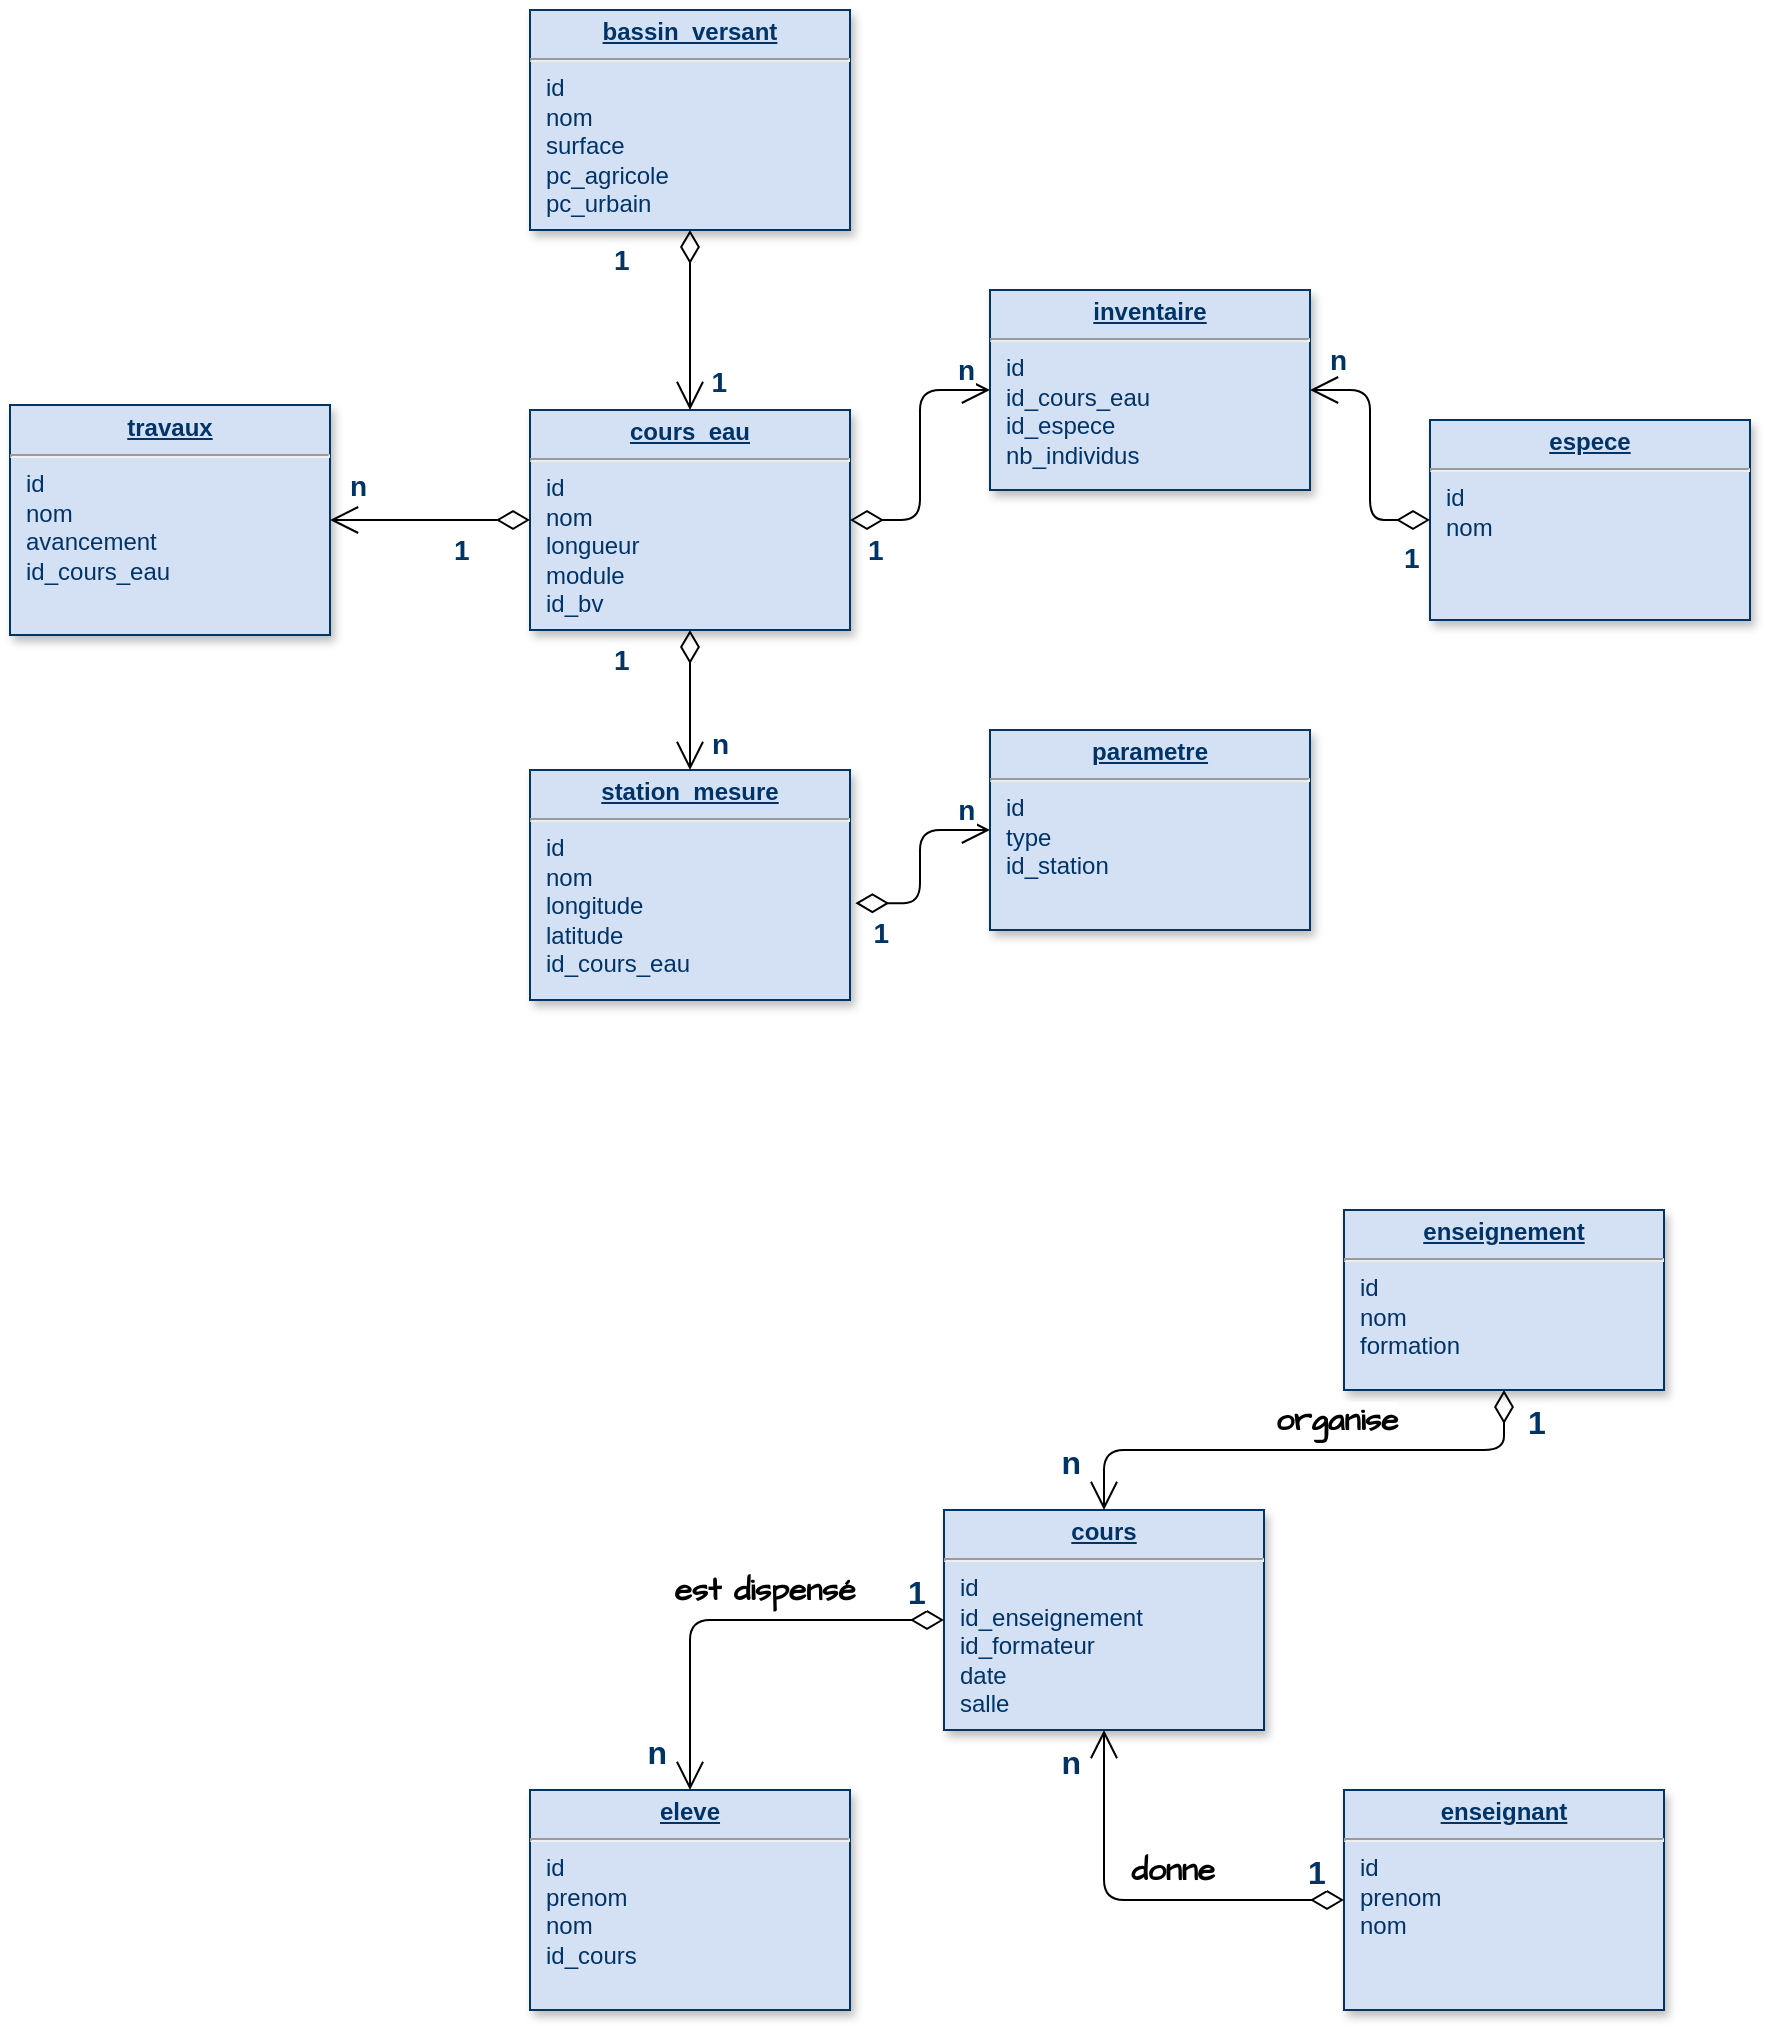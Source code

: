 <mxfile version="24.7.5">
  <diagram name="Page-1" id="efa7a0a1-bf9b-a30e-e6df-94a7791c09e9">
    <mxGraphModel dx="1000" dy="591" grid="1" gridSize="10" guides="1" tooltips="1" connect="1" arrows="1" fold="1" page="1" pageScale="1" pageWidth="826" pageHeight="1169" background="none" math="0" shadow="0">
      <root>
        <mxCell id="0" />
        <mxCell id="1" parent="0" />
        <mxCell id="tKkwvXCClRXzRp_Lyx-I-115" value="&lt;p style=&quot;margin: 0px; margin-top: 4px; text-align: center; text-decoration: underline;&quot;&gt;&lt;b&gt;cours_eau&lt;/b&gt;&lt;/p&gt;&lt;hr&gt;&lt;p style=&quot;margin: 0px 0px 0px 8px;&quot;&gt;id&lt;/p&gt;&lt;p style=&quot;margin: 0px 0px 0px 8px;&quot;&gt;nom&lt;/p&gt;&lt;p style=&quot;margin: 0px 0px 0px 8px;&quot;&gt;longueur&lt;/p&gt;&lt;p style=&quot;margin: 0px 0px 0px 8px;&quot;&gt;module&lt;/p&gt;&lt;p style=&quot;margin: 0px 0px 0px 8px;&quot;&gt;id_bv&lt;/p&gt;" style="verticalAlign=top;align=left;overflow=fill;fontSize=12;fontFamily=Helvetica;html=1;strokeColor=#003366;shadow=1;fillColor=#D4E1F5;fontColor=#003366" parent="1" vertex="1">
          <mxGeometry x="530" y="300" width="160" height="110" as="geometry" />
        </mxCell>
        <mxCell id="tKkwvXCClRXzRp_Lyx-I-116" value="&lt;p style=&quot;margin: 0px; margin-top: 4px; text-align: center; text-decoration: underline;&quot;&gt;&lt;b&gt;bassin_versant&lt;/b&gt;&lt;/p&gt;&lt;hr&gt;&lt;p style=&quot;margin: 0px; margin-left: 8px;&quot;&gt;id&lt;/p&gt;&lt;p style=&quot;margin: 0px; margin-left: 8px;&quot;&gt;nom&lt;/p&gt;&lt;p style=&quot;margin: 0px; margin-left: 8px;&quot;&gt;surface&lt;/p&gt;&lt;p style=&quot;margin: 0px; margin-left: 8px;&quot;&gt;pc_agricole&lt;/p&gt;&lt;p style=&quot;margin: 0px; margin-left: 8px;&quot;&gt;pc_urbain&lt;/p&gt;" style="verticalAlign=top;align=left;overflow=fill;fontSize=12;fontFamily=Helvetica;html=1;strokeColor=#003366;shadow=1;fillColor=#D4E1F5;fontColor=#003366" parent="1" vertex="1">
          <mxGeometry x="530" y="100" width="160" height="110" as="geometry" />
        </mxCell>
        <mxCell id="tKkwvXCClRXzRp_Lyx-I-118" value="&lt;p style=&quot;margin: 0px; margin-top: 4px; text-align: center; text-decoration: underline;&quot;&gt;&lt;b&gt;station_mesure&lt;/b&gt;&lt;/p&gt;&lt;hr&gt;&lt;p style=&quot;margin: 0px; margin-left: 8px;&quot;&gt;id&lt;/p&gt;&lt;p style=&quot;margin: 0px; margin-left: 8px;&quot;&gt;nom&lt;/p&gt;&lt;p style=&quot;margin: 0px; margin-left: 8px;&quot;&gt;longitude&lt;/p&gt;&lt;p style=&quot;margin: 0px; margin-left: 8px;&quot;&gt;latitude&lt;/p&gt;&lt;p style=&quot;margin: 0px; margin-left: 8px;&quot;&gt;id_cours_eau&lt;/p&gt;" style="verticalAlign=top;align=left;overflow=fill;fontSize=12;fontFamily=Helvetica;html=1;strokeColor=#003366;shadow=1;fillColor=#D4E1F5;fontColor=#003366" parent="1" vertex="1">
          <mxGeometry x="530" y="480" width="160" height="115" as="geometry" />
        </mxCell>
        <mxCell id="tKkwvXCClRXzRp_Lyx-I-119" value="&lt;p style=&quot;margin: 0px; margin-top: 4px; text-align: center; text-decoration: underline;&quot;&gt;&lt;b&gt;parametre&lt;/b&gt;&lt;/p&gt;&lt;hr&gt;&lt;p style=&quot;margin: 0px; margin-left: 8px;&quot;&gt;id&lt;/p&gt;&lt;p style=&quot;margin: 0px; margin-left: 8px;&quot;&gt;type&lt;/p&gt;&lt;p style=&quot;margin: 0px; margin-left: 8px;&quot;&gt;id_station&lt;/p&gt;" style="verticalAlign=top;align=left;overflow=fill;fontSize=12;fontFamily=Helvetica;html=1;strokeColor=#003366;shadow=1;fillColor=#D4E1F5;fontColor=#003366" parent="1" vertex="1">
          <mxGeometry x="760.0" y="460.0" width="160" height="100" as="geometry" />
        </mxCell>
        <mxCell id="tKkwvXCClRXzRp_Lyx-I-126" value="" style="endArrow=open;endSize=12;startArrow=diamondThin;startSize=14;startFill=0;edgeStyle=orthogonalEdgeStyle;exitX=0.5;exitY=1;exitDx=0;exitDy=0;entryX=0.5;entryY=0;entryDx=0;entryDy=0;" parent="1" source="tKkwvXCClRXzRp_Lyx-I-115" target="tKkwvXCClRXzRp_Lyx-I-118" edge="1">
          <mxGeometry x="519.36" y="200" as="geometry">
            <mxPoint x="625.08" y="345" as="sourcePoint" />
            <mxPoint x="591.08" y="170" as="targetPoint" />
          </mxGeometry>
        </mxCell>
        <mxCell id="tKkwvXCClRXzRp_Lyx-I-127" value="1" style="resizable=0;align=left;verticalAlign=top;labelBackgroundColor=#ffffff;fontSize=14;strokeColor=#003366;shadow=1;fillColor=#D4E1F5;fontColor=#003366;fontStyle=1" parent="tKkwvXCClRXzRp_Lyx-I-126" connectable="0" vertex="1">
          <mxGeometry x="-1" relative="1" as="geometry">
            <mxPoint x="-40" as="offset" />
          </mxGeometry>
        </mxCell>
        <mxCell id="tKkwvXCClRXzRp_Lyx-I-128" value="n" style="resizable=0;align=right;verticalAlign=top;labelBackgroundColor=#ffffff;fontSize=14;strokeColor=#003366;shadow=1;fillColor=#D4E1F5;fontColor=#003366;fontStyle=1" parent="tKkwvXCClRXzRp_Lyx-I-126" connectable="0" vertex="1">
          <mxGeometry x="1" relative="1" as="geometry">
            <mxPoint x="21" y="-28" as="offset" />
          </mxGeometry>
        </mxCell>
        <mxCell id="tKkwvXCClRXzRp_Lyx-I-132" value="" style="endArrow=open;endSize=12;startArrow=diamondThin;startSize=14;startFill=0;edgeStyle=orthogonalEdgeStyle;exitX=1.017;exitY=0.579;exitDx=0;exitDy=0;exitPerimeter=0;" parent="1" source="tKkwvXCClRXzRp_Lyx-I-118" target="tKkwvXCClRXzRp_Lyx-I-119" edge="1">
          <mxGeometry x="519.36" y="200" as="geometry">
            <mxPoint x="750" y="130" as="sourcePoint" />
            <mxPoint x="810" y="305" as="targetPoint" />
          </mxGeometry>
        </mxCell>
        <mxCell id="tKkwvXCClRXzRp_Lyx-I-133" value="1" style="resizable=0;align=left;verticalAlign=top;labelBackgroundColor=#ffffff;fontSize=14;strokeColor=#003366;shadow=1;fillColor=#D4E1F5;fontColor=#003366;fontStyle=1" parent="tKkwvXCClRXzRp_Lyx-I-132" connectable="0" vertex="1">
          <mxGeometry x="-1" relative="1" as="geometry">
            <mxPoint x="7" as="offset" />
          </mxGeometry>
        </mxCell>
        <mxCell id="tKkwvXCClRXzRp_Lyx-I-134" value="n" style="resizable=0;align=right;verticalAlign=top;labelBackgroundColor=#ffffff;fontSize=14;strokeColor=#003366;shadow=1;fillColor=#D4E1F5;fontColor=#003366;fontStyle=1" parent="tKkwvXCClRXzRp_Lyx-I-132" connectable="0" vertex="1">
          <mxGeometry x="1" relative="1" as="geometry">
            <mxPoint x="-6" y="-25" as="offset" />
          </mxGeometry>
        </mxCell>
        <mxCell id="tKkwvXCClRXzRp_Lyx-I-136" value="&lt;p style=&quot;margin: 0px; margin-top: 4px; text-align: center; text-decoration: underline;&quot;&gt;&lt;b&gt;travaux&lt;/b&gt;&lt;/p&gt;&lt;hr&gt;&lt;p style=&quot;margin: 0px; margin-left: 8px;&quot;&gt;id&lt;/p&gt;&lt;p style=&quot;margin: 0px; margin-left: 8px;&quot;&gt;nom&lt;/p&gt;&lt;p style=&quot;margin: 0px; margin-left: 8px;&quot;&gt;avancement&lt;/p&gt;&lt;p style=&quot;margin: 0px; margin-left: 8px;&quot;&gt;id_cours_eau&lt;/p&gt;" style="verticalAlign=top;align=left;overflow=fill;fontSize=12;fontFamily=Helvetica;html=1;strokeColor=#003366;shadow=1;fillColor=#D4E1F5;fontColor=#003366" parent="1" vertex="1">
          <mxGeometry x="270" y="297.5" width="160" height="115" as="geometry" />
        </mxCell>
        <mxCell id="tKkwvXCClRXzRp_Lyx-I-140" value="" style="endArrow=open;endSize=12;startArrow=diamondThin;startSize=14;startFill=0;edgeStyle=orthogonalEdgeStyle;exitX=0.5;exitY=1;exitDx=0;exitDy=0;" parent="1" source="tKkwvXCClRXzRp_Lyx-I-116" target="tKkwvXCClRXzRp_Lyx-I-115" edge="1">
          <mxGeometry x="519.36" y="200" as="geometry">
            <mxPoint x="610" y="260" as="sourcePoint" />
            <mxPoint x="1130" y="190" as="targetPoint" />
          </mxGeometry>
        </mxCell>
        <mxCell id="tKkwvXCClRXzRp_Lyx-I-141" value="1" style="resizable=0;align=left;verticalAlign=top;labelBackgroundColor=#ffffff;fontSize=14;strokeColor=#003366;shadow=1;fillColor=#D4E1F5;fontColor=#003366;fontStyle=1" parent="tKkwvXCClRXzRp_Lyx-I-140" connectable="0" vertex="1">
          <mxGeometry x="-1" relative="1" as="geometry">
            <mxPoint x="-40" as="offset" />
          </mxGeometry>
        </mxCell>
        <mxCell id="tKkwvXCClRXzRp_Lyx-I-142" value="1" style="resizable=0;align=right;verticalAlign=top;labelBackgroundColor=#ffffff;fontSize=14;strokeColor=#003366;shadow=1;fillColor=#D4E1F5;fontColor=#003366;fontStyle=1" parent="tKkwvXCClRXzRp_Lyx-I-140" connectable="0" vertex="1">
          <mxGeometry x="1" relative="1" as="geometry">
            <mxPoint x="20" y="-29" as="offset" />
          </mxGeometry>
        </mxCell>
        <mxCell id="eCi55i-JprrUn6fVuedk-28" style="edgeStyle=orthogonalEdgeStyle;rounded=0;sketch=1;hachureGap=4;jiggle=2;curveFitting=1;orthogonalLoop=1;jettySize=auto;html=1;exitX=0;exitY=0.75;exitDx=0;exitDy=0;fontFamily=Architects Daughter;fontSource=https%3A%2F%2Ffonts.googleapis.com%2Fcss%3Ffamily%3DArchitects%2BDaughter;" edge="1" parent="1" source="tKkwvXCClRXzRp_Lyx-I-143">
          <mxGeometry relative="1" as="geometry">
            <mxPoint x="980" y="380.429" as="targetPoint" />
          </mxGeometry>
        </mxCell>
        <mxCell id="tKkwvXCClRXzRp_Lyx-I-143" value="&lt;p style=&quot;margin: 0px; margin-top: 4px; text-align: center; text-decoration: underline;&quot;&gt;&lt;b&gt;espece&lt;/b&gt;&lt;/p&gt;&lt;hr&gt;&lt;p style=&quot;margin: 0px; margin-left: 8px;&quot;&gt;id&lt;/p&gt;&lt;p style=&quot;margin: 0px; margin-left: 8px;&quot;&gt;nom&lt;/p&gt;" style="verticalAlign=top;align=left;overflow=fill;fontSize=12;fontFamily=Helvetica;html=1;strokeColor=#003366;shadow=1;fillColor=#D4E1F5;fontColor=#003366" parent="1" vertex="1">
          <mxGeometry x="980.0" y="305.0" width="160" height="100" as="geometry" />
        </mxCell>
        <mxCell id="tKkwvXCClRXzRp_Lyx-I-144" value="" style="endArrow=open;endSize=12;startArrow=diamondThin;startSize=14;startFill=0;edgeStyle=orthogonalEdgeStyle;exitX=0;exitY=0.5;exitDx=0;exitDy=0;entryX=1;entryY=0.5;entryDx=0;entryDy=0;" parent="1" source="tKkwvXCClRXzRp_Lyx-I-115" target="tKkwvXCClRXzRp_Lyx-I-136" edge="1">
          <mxGeometry x="519.36" y="200" as="geometry">
            <mxPoint x="563" y="150" as="sourcePoint" />
            <mxPoint x="413" y="240" as="targetPoint" />
          </mxGeometry>
        </mxCell>
        <mxCell id="tKkwvXCClRXzRp_Lyx-I-145" value="1" style="resizable=0;align=left;verticalAlign=top;labelBackgroundColor=#ffffff;fontSize=14;strokeColor=#003366;shadow=1;fillColor=#D4E1F5;fontColor=#003366;fontStyle=1" parent="tKkwvXCClRXzRp_Lyx-I-144" connectable="0" vertex="1">
          <mxGeometry x="-1" relative="1" as="geometry">
            <mxPoint x="-40" as="offset" />
          </mxGeometry>
        </mxCell>
        <mxCell id="tKkwvXCClRXzRp_Lyx-I-146" value="n" style="resizable=0;align=right;verticalAlign=top;labelBackgroundColor=#ffffff;fontSize=14;strokeColor=#003366;shadow=1;fillColor=#D4E1F5;fontColor=#003366;fontStyle=1" parent="tKkwvXCClRXzRp_Lyx-I-144" connectable="0" vertex="1">
          <mxGeometry x="1" relative="1" as="geometry">
            <mxPoint x="20" y="-32" as="offset" />
          </mxGeometry>
        </mxCell>
        <mxCell id="tKkwvXCClRXzRp_Lyx-I-147" value="&lt;p style=&quot;margin: 0px; margin-top: 4px; text-align: center; text-decoration: underline;&quot;&gt;&lt;b&gt;inventaire&lt;/b&gt;&lt;/p&gt;&lt;hr&gt;&lt;p style=&quot;margin: 0px; margin-left: 8px;&quot;&gt;&lt;span style=&quot;background-color: initial;&quot;&gt;id&lt;/span&gt;&lt;/p&gt;&lt;p style=&quot;margin: 0px; margin-left: 8px;&quot;&gt;id_cours_eau&lt;/p&gt;&lt;p style=&quot;margin: 0px; margin-left: 8px;&quot;&gt;id_espece&lt;/p&gt;&lt;p style=&quot;margin: 0px; margin-left: 8px;&quot;&gt;nb_individus&lt;/p&gt;" style="verticalAlign=top;align=left;overflow=fill;fontSize=12;fontFamily=Helvetica;html=1;strokeColor=#003366;shadow=1;fillColor=#D4E1F5;fontColor=#003366" parent="1" vertex="1">
          <mxGeometry x="760.0" y="240.0" width="160" height="100" as="geometry" />
        </mxCell>
        <mxCell id="tKkwvXCClRXzRp_Lyx-I-148" value="" style="endArrow=open;endSize=12;startArrow=diamondThin;startSize=14;startFill=0;edgeStyle=orthogonalEdgeStyle;exitX=0;exitY=0.5;exitDx=0;exitDy=0;entryX=1;entryY=0.5;entryDx=0;entryDy=0;fontSize=14;fontStyle=1" parent="1" source="tKkwvXCClRXzRp_Lyx-I-143" target="tKkwvXCClRXzRp_Lyx-I-147" edge="1">
          <mxGeometry x="519.36" y="200" as="geometry">
            <mxPoint x="860" y="452" as="sourcePoint" />
            <mxPoint x="1003" y="450" as="targetPoint" />
          </mxGeometry>
        </mxCell>
        <mxCell id="tKkwvXCClRXzRp_Lyx-I-149" value="1" style="resizable=0;align=left;verticalAlign=top;labelBackgroundColor=#ffffff;fontSize=14;strokeColor=#003366;shadow=1;fillColor=#D4E1F5;fontColor=#003366;fontStyle=1" parent="tKkwvXCClRXzRp_Lyx-I-148" connectable="0" vertex="1">
          <mxGeometry x="-1" relative="1" as="geometry">
            <mxPoint x="-15" y="4" as="offset" />
          </mxGeometry>
        </mxCell>
        <mxCell id="tKkwvXCClRXzRp_Lyx-I-150" value="n" style="resizable=0;align=right;verticalAlign=top;labelBackgroundColor=#ffffff;fontSize=14;strokeColor=#003366;shadow=1;fillColor=#D4E1F5;fontColor=#003366;fontStyle=1" parent="tKkwvXCClRXzRp_Lyx-I-148" connectable="0" vertex="1">
          <mxGeometry x="1" relative="1" as="geometry">
            <mxPoint x="20" y="-30" as="offset" />
          </mxGeometry>
        </mxCell>
        <mxCell id="tKkwvXCClRXzRp_Lyx-I-151" value="" style="endArrow=open;endSize=12;startArrow=diamondThin;startSize=14;startFill=0;edgeStyle=orthogonalEdgeStyle;exitX=1;exitY=0.5;exitDx=0;exitDy=0;entryX=0;entryY=0.5;entryDx=0;entryDy=0;" parent="1" source="tKkwvXCClRXzRp_Lyx-I-115" target="tKkwvXCClRXzRp_Lyx-I-147" edge="1">
          <mxGeometry x="519.36" y="200" as="geometry">
            <mxPoint x="696.53" y="462" as="sourcePoint" />
            <mxPoint x="839.53" y="460" as="targetPoint" />
          </mxGeometry>
        </mxCell>
        <mxCell id="tKkwvXCClRXzRp_Lyx-I-152" value="1" style="resizable=0;align=left;verticalAlign=top;labelBackgroundColor=#ffffff;fontSize=14;strokeColor=#003366;shadow=1;fillColor=#D4E1F5;fontColor=#003366;fontStyle=1" parent="tKkwvXCClRXzRp_Lyx-I-151" connectable="0" vertex="1">
          <mxGeometry x="-1" relative="1" as="geometry">
            <mxPoint x="7" as="offset" />
          </mxGeometry>
        </mxCell>
        <mxCell id="tKkwvXCClRXzRp_Lyx-I-153" value="n" style="resizable=0;align=right;verticalAlign=top;labelBackgroundColor=#ffffff;fontSize=14;strokeColor=#003366;shadow=1;fillColor=#D4E1F5;fontColor=#003366;fontStyle=1" parent="tKkwvXCClRXzRp_Lyx-I-151" connectable="0" vertex="1">
          <mxGeometry x="1" relative="1" as="geometry">
            <mxPoint x="-6" y="-25" as="offset" />
          </mxGeometry>
        </mxCell>
        <mxCell id="eCi55i-JprrUn6fVuedk-1" value="&lt;p style=&quot;margin: 0px; margin-top: 4px; text-align: center; text-decoration: underline;&quot;&gt;&lt;b&gt;eleve&lt;/b&gt;&lt;/p&gt;&lt;hr&gt;&lt;p style=&quot;margin: 0px 0px 0px 8px;&quot;&gt;id&lt;/p&gt;&lt;p style=&quot;margin: 0px 0px 0px 8px;&quot;&gt;prenom&lt;/p&gt;&lt;p style=&quot;margin: 0px 0px 0px 8px;&quot;&gt;nom&lt;/p&gt;&lt;p style=&quot;margin: 0px 0px 0px 8px;&quot;&gt;id_cours&lt;/p&gt;" style="verticalAlign=top;align=left;overflow=fill;fontSize=12;fontFamily=Helvetica;html=1;strokeColor=#003366;shadow=1;fillColor=#D4E1F5;fontColor=#003366" vertex="1" parent="1">
          <mxGeometry x="530" y="990" width="160" height="110" as="geometry" />
        </mxCell>
        <mxCell id="eCi55i-JprrUn6fVuedk-2" value="&lt;p style=&quot;margin: 0px; margin-top: 4px; text-align: center; text-decoration: underline;&quot;&gt;&lt;b&gt;enseignant&lt;/b&gt;&lt;/p&gt;&lt;hr&gt;&lt;p style=&quot;margin: 0px 0px 0px 8px;&quot;&gt;id&lt;/p&gt;&lt;p style=&quot;margin: 0px 0px 0px 8px;&quot;&gt;prenom&lt;/p&gt;&lt;p style=&quot;margin: 0px 0px 0px 8px;&quot;&gt;nom&lt;/p&gt;" style="verticalAlign=top;align=left;overflow=fill;fontSize=12;fontFamily=Helvetica;html=1;strokeColor=#003366;shadow=1;fillColor=#D4E1F5;fontColor=#003366" vertex="1" parent="1">
          <mxGeometry x="937" y="990" width="160" height="110" as="geometry" />
        </mxCell>
        <mxCell id="eCi55i-JprrUn6fVuedk-3" value="&lt;p style=&quot;margin: 0px; margin-top: 4px; text-align: center; text-decoration: underline;&quot;&gt;&lt;b&gt;cours&lt;/b&gt;&lt;/p&gt;&lt;hr&gt;&lt;p style=&quot;margin: 0px 0px 0px 8px;&quot;&gt;id&lt;/p&gt;&lt;p style=&quot;margin: 0px 0px 0px 8px;&quot;&gt;id_enseignement&lt;/p&gt;&lt;p style=&quot;margin: 0px 0px 0px 8px;&quot;&gt;id_formateur&lt;/p&gt;&lt;p style=&quot;margin: 0px 0px 0px 8px;&quot;&gt;date&lt;/p&gt;&lt;p style=&quot;margin: 0px 0px 0px 8px;&quot;&gt;salle&lt;/p&gt;" style="verticalAlign=top;align=left;overflow=fill;fontSize=12;fontFamily=Helvetica;html=1;strokeColor=#003366;shadow=1;fillColor=#D4E1F5;fontColor=#003366" vertex="1" parent="1">
          <mxGeometry x="737" y="850" width="160" height="110" as="geometry" />
        </mxCell>
        <mxCell id="eCi55i-JprrUn6fVuedk-12" value="&lt;p style=&quot;margin: 0px; margin-top: 4px; text-align: center; text-decoration: underline;&quot;&gt;&lt;b&gt;enseignement&lt;/b&gt;&lt;/p&gt;&lt;hr&gt;&lt;p style=&quot;margin: 0px 0px 0px 8px;&quot;&gt;id&lt;/p&gt;&lt;p style=&quot;margin: 0px 0px 0px 8px;&quot;&gt;nom&lt;/p&gt;&lt;p style=&quot;margin: 0px 0px 0px 8px;&quot;&gt;formation&lt;/p&gt;" style="verticalAlign=top;align=left;overflow=fill;fontSize=12;fontFamily=Helvetica;html=1;strokeColor=#003366;shadow=1;fillColor=#D4E1F5;fontColor=#003366" vertex="1" parent="1">
          <mxGeometry x="937" y="700" width="160" height="90" as="geometry" />
        </mxCell>
        <mxCell id="eCi55i-JprrUn6fVuedk-16" value="" style="endArrow=open;endSize=12;startArrow=diamondThin;startSize=14;startFill=0;edgeStyle=orthogonalEdgeStyle;exitX=0;exitY=0.5;exitDx=0;exitDy=0;entryX=0.5;entryY=1;entryDx=0;entryDy=0;" edge="1" parent="1" source="eCi55i-JprrUn6fVuedk-2" target="eCi55i-JprrUn6fVuedk-3">
          <mxGeometry x="519.36" y="200" as="geometry">
            <mxPoint x="667" y="1099.48" as="sourcePoint" />
            <mxPoint x="874" y="1014.48" as="targetPoint" />
          </mxGeometry>
        </mxCell>
        <mxCell id="eCi55i-JprrUn6fVuedk-17" value="1" style="resizable=0;align=left;verticalAlign=top;labelBackgroundColor=#ffffff;fontSize=16;strokeColor=#003366;shadow=1;fillColor=#D4E1F5;fontColor=#003366;fontStyle=1" connectable="0" vertex="1" parent="eCi55i-JprrUn6fVuedk-16">
          <mxGeometry x="-1" relative="1" as="geometry">
            <mxPoint x="-20" y="-30" as="offset" />
          </mxGeometry>
        </mxCell>
        <mxCell id="eCi55i-JprrUn6fVuedk-18" value="n" style="resizable=0;align=right;verticalAlign=top;labelBackgroundColor=#ffffff;fontSize=16;strokeColor=#003366;shadow=1;fillColor=#D4E1F5;fontColor=#003366;fontStyle=1" connectable="0" vertex="1" parent="eCi55i-JprrUn6fVuedk-16">
          <mxGeometry x="1" relative="1" as="geometry">
            <mxPoint x="-10" as="offset" />
          </mxGeometry>
        </mxCell>
        <mxCell id="eCi55i-JprrUn6fVuedk-19" value="donne" style="edgeLabel;html=1;align=center;verticalAlign=middle;resizable=0;points=[];sketch=1;hachureGap=4;jiggle=2;curveFitting=1;fontFamily=Architects Daughter;fontSource=https%3A%2F%2Ffonts.googleapis.com%2Fcss%3Ffamily%3DArchitects%2BDaughter;fontStyle=1;fontSize=16;" vertex="1" connectable="0" parent="eCi55i-JprrUn6fVuedk-16">
          <mxGeometry relative="1" as="geometry">
            <mxPoint x="16" y="-15" as="offset" />
          </mxGeometry>
        </mxCell>
        <mxCell id="eCi55i-JprrUn6fVuedk-20" value="" style="endArrow=open;endSize=12;startArrow=diamondThin;startSize=14;startFill=0;edgeStyle=orthogonalEdgeStyle;exitX=0.5;exitY=1;exitDx=0;exitDy=0;entryX=0.5;entryY=0;entryDx=0;entryDy=0;" edge="1" parent="1" source="eCi55i-JprrUn6fVuedk-12" target="eCi55i-JprrUn6fVuedk-3">
          <mxGeometry x="519.36" y="200" as="geometry">
            <mxPoint x="1147" y="905" as="sourcePoint" />
            <mxPoint x="967" y="810" as="targetPoint" />
          </mxGeometry>
        </mxCell>
        <mxCell id="eCi55i-JprrUn6fVuedk-21" value="1" style="resizable=0;align=left;verticalAlign=top;labelBackgroundColor=#ffffff;fontSize=16;strokeColor=#003366;shadow=1;fillColor=#D4E1F5;fontColor=#003366;fontStyle=1" connectable="0" vertex="1" parent="eCi55i-JprrUn6fVuedk-20">
          <mxGeometry x="-1" relative="1" as="geometry">
            <mxPoint x="10" as="offset" />
          </mxGeometry>
        </mxCell>
        <mxCell id="eCi55i-JprrUn6fVuedk-22" value="n" style="resizable=0;align=right;verticalAlign=top;labelBackgroundColor=#ffffff;fontSize=16;strokeColor=#003366;shadow=1;fillColor=#D4E1F5;fontColor=#003366;fontStyle=1" connectable="0" vertex="1" parent="eCi55i-JprrUn6fVuedk-20">
          <mxGeometry x="1" relative="1" as="geometry">
            <mxPoint x="-10" y="-40" as="offset" />
          </mxGeometry>
        </mxCell>
        <mxCell id="eCi55i-JprrUn6fVuedk-23" value="organise" style="edgeLabel;html=1;align=center;verticalAlign=middle;resizable=0;points=[];sketch=1;hachureGap=4;jiggle=2;curveFitting=1;fontFamily=Architects Daughter;fontSource=https%3A%2F%2Ffonts.googleapis.com%2Fcss%3Ffamily%3DArchitects%2BDaughter;fontStyle=1;fontSize=16;" vertex="1" connectable="0" parent="eCi55i-JprrUn6fVuedk-20">
          <mxGeometry relative="1" as="geometry">
            <mxPoint x="16" y="-15" as="offset" />
          </mxGeometry>
        </mxCell>
        <mxCell id="eCi55i-JprrUn6fVuedk-24" value="" style="endArrow=open;endSize=12;startArrow=diamondThin;startSize=14;startFill=0;edgeStyle=orthogonalEdgeStyle;exitX=0;exitY=0.5;exitDx=0;exitDy=0;entryX=0.5;entryY=0;entryDx=0;entryDy=0;" edge="1" parent="1" source="eCi55i-JprrUn6fVuedk-3" target="eCi55i-JprrUn6fVuedk-1">
          <mxGeometry x="519.36" y="200" as="geometry">
            <mxPoint x="483" y="865" as="sourcePoint" />
            <mxPoint x="610" y="780" as="targetPoint" />
          </mxGeometry>
        </mxCell>
        <mxCell id="eCi55i-JprrUn6fVuedk-25" value="1" style="resizable=0;align=left;verticalAlign=top;labelBackgroundColor=#ffffff;fontSize=16;strokeColor=#003366;shadow=1;fillColor=#D4E1F5;fontColor=#003366;fontStyle=1" connectable="0" vertex="1" parent="eCi55i-JprrUn6fVuedk-24">
          <mxGeometry x="-1" relative="1" as="geometry">
            <mxPoint x="-20" y="-30" as="offset" />
          </mxGeometry>
        </mxCell>
        <mxCell id="eCi55i-JprrUn6fVuedk-26" value="n" style="resizable=0;align=right;verticalAlign=top;labelBackgroundColor=#ffffff;fontSize=16;strokeColor=#003366;shadow=1;fillColor=#D4E1F5;fontColor=#003366;fontStyle=1" connectable="0" vertex="1" parent="eCi55i-JprrUn6fVuedk-24">
          <mxGeometry x="1" relative="1" as="geometry">
            <mxPoint x="-10" y="-35" as="offset" />
          </mxGeometry>
        </mxCell>
        <mxCell id="eCi55i-JprrUn6fVuedk-27" value="est dispensé" style="edgeLabel;html=1;align=center;verticalAlign=middle;resizable=0;points=[];sketch=1;hachureGap=4;jiggle=2;curveFitting=1;fontFamily=Architects Daughter;fontSource=https%3A%2F%2Ffonts.googleapis.com%2Fcss%3Ffamily%3DArchitects%2BDaughter;fontStyle=1;fontSize=16;" vertex="1" connectable="0" parent="eCi55i-JprrUn6fVuedk-24">
          <mxGeometry relative="1" as="geometry">
            <mxPoint x="16" y="-15" as="offset" />
          </mxGeometry>
        </mxCell>
      </root>
    </mxGraphModel>
  </diagram>
</mxfile>
